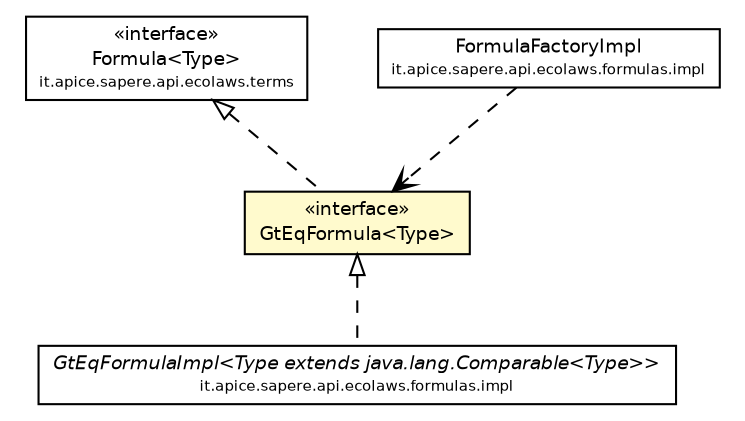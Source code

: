#!/usr/local/bin/dot
#
# Class diagram 
# Generated by UmlGraph version 4.4 (http://www.spinellis.gr/sw/umlgraph)
#

digraph G {
	edge [fontname="Helvetica",fontsize=10,labelfontname="Helvetica",labelfontsize=10];
	node [fontname="Helvetica",fontsize=10,shape=plaintext];
	// it.apice.sapere.api.ecolaws.formulas.GtEqFormula<Type>
	c20692 [label=<<table border="0" cellborder="1" cellspacing="0" cellpadding="2" port="p" bgcolor="lemonChiffon" href="./GtEqFormula.html">
		<tr><td><table border="0" cellspacing="0" cellpadding="1">
			<tr><td> &laquo;interface&raquo; </td></tr>
			<tr><td> GtEqFormula&lt;Type&gt; </td></tr>
		</table></td></tr>
		</table>>, fontname="Helvetica", fontcolor="black", fontsize=9.0];
	// it.apice.sapere.api.ecolaws.terms.Formula<Type>
	c20702 [label=<<table border="0" cellborder="1" cellspacing="0" cellpadding="2" port="p" href="../terms/Formula.html">
		<tr><td><table border="0" cellspacing="0" cellpadding="1">
			<tr><td> &laquo;interface&raquo; </td></tr>
			<tr><td> Formula&lt;Type&gt; </td></tr>
			<tr><td><font point-size="7.0"> it.apice.sapere.api.ecolaws.terms </font></td></tr>
		</table></td></tr>
		</table>>, fontname="Helvetica", fontcolor="black", fontsize=9.0];
	// it.apice.sapere.api.ecolaws.formulas.impl.GtEqFormulaImpl<Type extends java.lang.Comparable<Type>>
	c20776 [label=<<table border="0" cellborder="1" cellspacing="0" cellpadding="2" port="p" href="./impl/GtEqFormulaImpl.html">
		<tr><td><table border="0" cellspacing="0" cellpadding="1">
			<tr><td><font face="Helvetica-Oblique"> GtEqFormulaImpl&lt;Type extends java.lang.Comparable&lt;Type&gt;&gt; </font></td></tr>
			<tr><td><font point-size="7.0"> it.apice.sapere.api.ecolaws.formulas.impl </font></td></tr>
		</table></td></tr>
		</table>>, fontname="Helvetica", fontcolor="black", fontsize=9.0];
	// it.apice.sapere.api.ecolaws.formulas.impl.FormulaFactoryImpl
	c20777 [label=<<table border="0" cellborder="1" cellspacing="0" cellpadding="2" port="p" href="./impl/FormulaFactoryImpl.html">
		<tr><td><table border="0" cellspacing="0" cellpadding="1">
			<tr><td> FormulaFactoryImpl </td></tr>
			<tr><td><font point-size="7.0"> it.apice.sapere.api.ecolaws.formulas.impl </font></td></tr>
		</table></td></tr>
		</table>>, fontname="Helvetica", fontcolor="black", fontsize=9.0];
	//it.apice.sapere.api.ecolaws.formulas.GtEqFormula<Type> implements it.apice.sapere.api.ecolaws.terms.Formula<Type>
	c20702:p -> c20692:p [dir=back,arrowtail=empty,style=dashed];
	//it.apice.sapere.api.ecolaws.formulas.impl.GtEqFormulaImpl<Type extends java.lang.Comparable<Type>> implements it.apice.sapere.api.ecolaws.formulas.GtEqFormula<Type>
	c20692:p -> c20776:p [dir=back,arrowtail=empty,style=dashed];
	// it.apice.sapere.api.ecolaws.formulas.impl.FormulaFactoryImpl DEPEND it.apice.sapere.api.ecolaws.formulas.GtEqFormula<Type>
	c20777:p -> c20692:p [taillabel="", label="", headlabel="", fontname="Helvetica", fontcolor="black", fontsize=10.0, color="black", arrowhead=open, style=dashed];
}

